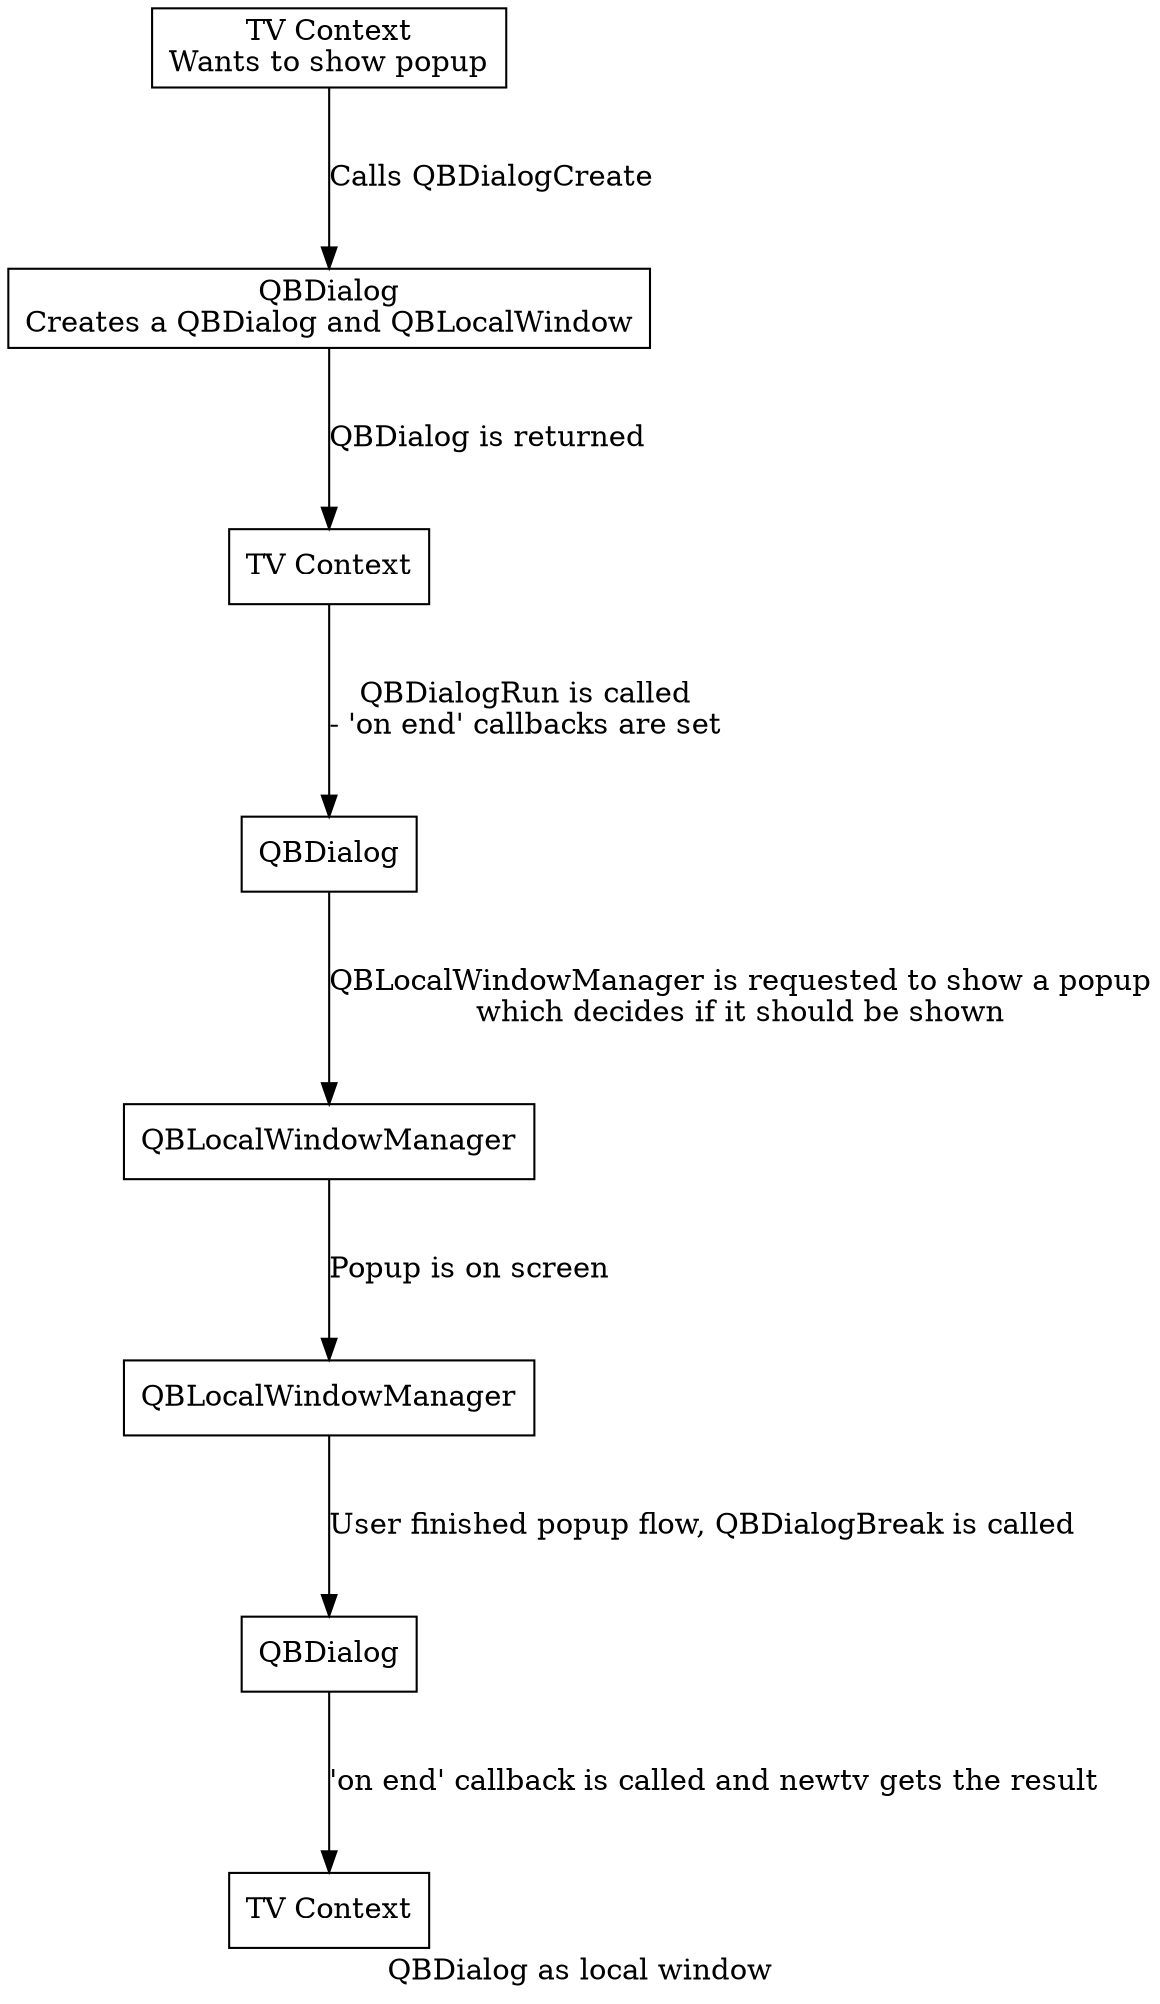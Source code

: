 digraph  LocalPopup {
    node [URL="../\N.html" shape=box]
    graph [label="QBDialog as local window"]
    graph [layout=dot ranksep=1]

    newtv [label=<TV Context<br/>Wants to show popup>]
    newtv -> QBDialog [label=<Calls QBDialogCreate>]
    QBDialog [label=<QBDialog<br/>Creates a QBDialog and QBLocalWindow>]
    newtvrun [label=<TV Context>]
    QBDialog -> newtvrun [label=<QBDialog is returned>]
    QBDialogRun [label=<QBDialog>]
    newtvrun -> QBDialogRun [label=<QBDialogRun is called<br/>- 'on end' callbacks are set>]
    QBDialogRun -> QBLocalWindowManager [label=<QBLocalWindowManager is requested to show a popup<br/>which decides if it should be shown>]
    popupOnScreen [label=<QBLocalWindowManager>]
    QBLocalWindowManager -> popupOnScreen [label=<Popup is on screen>]
    popupBreak [label=<QBDialog>]
    popupOnScreen -> popupBreak [label=<User finished popup flow, QBDialogBreak is called>]
    newtvResult [label="TV Context"]
    popupBreak -> newtvResult [label=<'on end' callback is called and newtv gets the result>]
}

